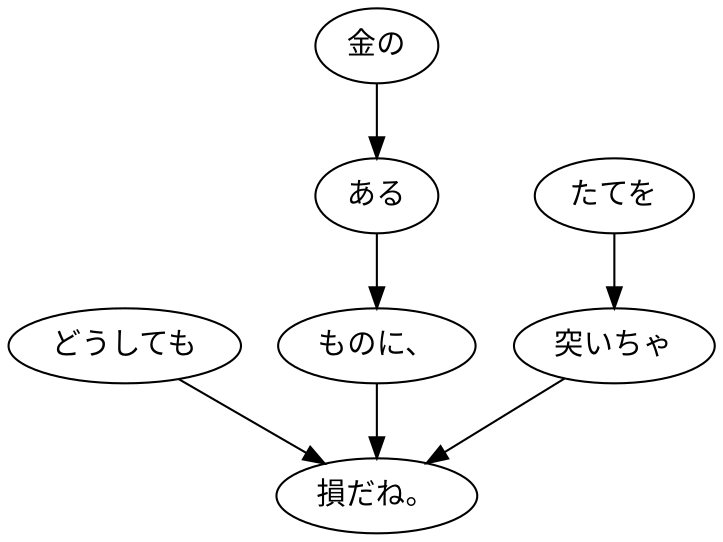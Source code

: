 digraph graph5363 {
	node0 [label="どうしても"];
	node1 [label="金の"];
	node2 [label="ある"];
	node3 [label="ものに、"];
	node4 [label="たてを"];
	node5 [label="突いちゃ"];
	node6 [label="損だね。"];
	node0 -> node6;
	node1 -> node2;
	node2 -> node3;
	node3 -> node6;
	node4 -> node5;
	node5 -> node6;
}
